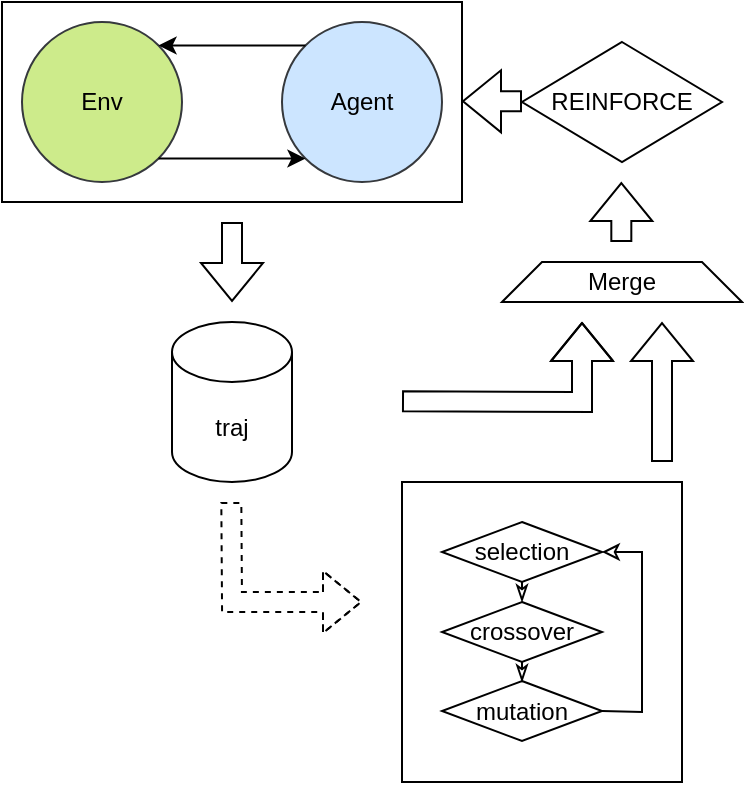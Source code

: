 <mxfile version="26.1.2">
  <diagram name="第 1 页" id="ufeBmRcnPeDDnvmJvSxq">
    <mxGraphModel dx="652" dy="391" grid="1" gridSize="10" guides="1" tooltips="1" connect="1" arrows="1" fold="1" page="1" pageScale="1" pageWidth="827" pageHeight="1169" math="0" shadow="0">
      <root>
        <mxCell id="0" />
        <mxCell id="1" parent="0" />
        <mxCell id="piFu3rO19TxPugWEwf-z-8" value="" style="rounded=0;whiteSpace=wrap;html=1;" vertex="1" parent="1">
          <mxGeometry x="60" y="230" width="230" height="100" as="geometry" />
        </mxCell>
        <mxCell id="piFu3rO19TxPugWEwf-z-3" value="Env" style="ellipse;whiteSpace=wrap;html=1;fillColor=#cdeb8b;strokeColor=#36393d;" vertex="1" parent="1">
          <mxGeometry x="70" y="240" width="80" height="80" as="geometry" />
        </mxCell>
        <mxCell id="piFu3rO19TxPugWEwf-z-4" value="Agent" style="ellipse;whiteSpace=wrap;html=1;aspect=fixed;horizontal=1;fillColor=#cce5ff;strokeColor=#36393d;" vertex="1" parent="1">
          <mxGeometry x="200" y="240" width="80" height="80" as="geometry" />
        </mxCell>
        <mxCell id="piFu3rO19TxPugWEwf-z-6" value="" style="endArrow=classic;html=1;rounded=0;exitX=0;exitY=0;exitDx=0;exitDy=0;entryX=1;entryY=0;entryDx=0;entryDy=0;" edge="1" parent="1" source="piFu3rO19TxPugWEwf-z-4" target="piFu3rO19TxPugWEwf-z-3">
          <mxGeometry width="50" height="50" relative="1" as="geometry">
            <mxPoint x="209.36" y="250.0" as="sourcePoint" />
            <mxPoint x="140.08" y="250.0" as="targetPoint" />
            <Array as="points" />
          </mxGeometry>
        </mxCell>
        <mxCell id="piFu3rO19TxPugWEwf-z-7" value="" style="endArrow=classic;html=1;rounded=0;exitX=1;exitY=1;exitDx=0;exitDy=0;entryX=0;entryY=1;entryDx=0;entryDy=0;" edge="1" parent="1" source="piFu3rO19TxPugWEwf-z-3" target="piFu3rO19TxPugWEwf-z-4">
          <mxGeometry width="50" height="50" relative="1" as="geometry">
            <mxPoint x="290" y="410" as="sourcePoint" />
            <mxPoint x="340" y="360" as="targetPoint" />
          </mxGeometry>
        </mxCell>
        <mxCell id="piFu3rO19TxPugWEwf-z-11" value="" style="shape=flexArrow;endArrow=classic;html=1;rounded=0;" edge="1" parent="1">
          <mxGeometry width="50" height="50" relative="1" as="geometry">
            <mxPoint x="175" y="340" as="sourcePoint" />
            <mxPoint x="175" y="380" as="targetPoint" />
          </mxGeometry>
        </mxCell>
        <mxCell id="piFu3rO19TxPugWEwf-z-13" value="traj" style="shape=cylinder3;whiteSpace=wrap;html=1;boundedLbl=1;backgroundOutline=1;size=15;" vertex="1" parent="1">
          <mxGeometry x="145" y="390" width="60" height="80" as="geometry" />
        </mxCell>
        <mxCell id="piFu3rO19TxPugWEwf-z-14" value="" style="shape=flexArrow;endArrow=classic;html=1;rounded=0;" edge="1" parent="1">
          <mxGeometry width="50" height="50" relative="1" as="geometry">
            <mxPoint x="260" y="429.66" as="sourcePoint" />
            <mxPoint x="350" y="390" as="targetPoint" />
            <Array as="points">
              <mxPoint x="350" y="430" />
            </Array>
          </mxGeometry>
        </mxCell>
        <mxCell id="piFu3rO19TxPugWEwf-z-15" value="" style="shape=flexArrow;endArrow=classic;html=1;rounded=0;fillColor=none;dashed=1;" edge="1" parent="1">
          <mxGeometry width="50" height="50" relative="1" as="geometry">
            <mxPoint x="174.66" y="480" as="sourcePoint" />
            <mxPoint x="240" y="530" as="targetPoint" />
            <Array as="points">
              <mxPoint x="175" y="530" />
            </Array>
          </mxGeometry>
        </mxCell>
        <mxCell id="piFu3rO19TxPugWEwf-z-16" value="" style="rounded=0;whiteSpace=wrap;html=1;" vertex="1" parent="1">
          <mxGeometry x="260" y="470" width="140" height="150" as="geometry" />
        </mxCell>
        <mxCell id="piFu3rO19TxPugWEwf-z-17" value="selection" style="rhombus;whiteSpace=wrap;html=1;" vertex="1" parent="1">
          <mxGeometry x="280" y="490" width="80" height="30" as="geometry" />
        </mxCell>
        <mxCell id="piFu3rO19TxPugWEwf-z-18" value="crossover" style="rhombus;whiteSpace=wrap;html=1;" vertex="1" parent="1">
          <mxGeometry x="280" y="530" width="80" height="30" as="geometry" />
        </mxCell>
        <mxCell id="piFu3rO19TxPugWEwf-z-20" value="mutation" style="rhombus;whiteSpace=wrap;html=1;" vertex="1" parent="1">
          <mxGeometry x="280" y="569.5" width="80" height="30" as="geometry" />
        </mxCell>
        <mxCell id="piFu3rO19TxPugWEwf-z-21" value="" style="endArrow=classicThin;html=1;rounded=0;exitX=0.5;exitY=1;exitDx=0;exitDy=0;entryX=0.5;entryY=0;entryDx=0;entryDy=0;endFill=0;strokeColor=light-dark(#000000, #b2cbff);fillColor=#0050ef;startFill=0;" edge="1" parent="1" source="piFu3rO19TxPugWEwf-z-17" target="piFu3rO19TxPugWEwf-z-18">
          <mxGeometry width="50" height="50" relative="1" as="geometry">
            <mxPoint x="300" y="550" as="sourcePoint" />
            <mxPoint x="350" y="500" as="targetPoint" />
          </mxGeometry>
        </mxCell>
        <mxCell id="piFu3rO19TxPugWEwf-z-22" value="" style="endArrow=classicThin;html=1;rounded=0;exitX=0.5;exitY=1;exitDx=0;exitDy=0;endFill=0;strokeColor=light-dark(#000000, #b2cbff);fillColor=#0050ef;startFill=0;" edge="1" parent="1" source="piFu3rO19TxPugWEwf-z-18">
          <mxGeometry width="50" height="50" relative="1" as="geometry">
            <mxPoint x="330" y="530" as="sourcePoint" />
            <mxPoint x="320" y="570" as="targetPoint" />
          </mxGeometry>
        </mxCell>
        <mxCell id="piFu3rO19TxPugWEwf-z-23" value="" style="endArrow=classic;html=1;rounded=0;exitX=1;exitY=0.5;exitDx=0;exitDy=0;entryX=1;entryY=0.5;entryDx=0;entryDy=0;strokeColor=default;endFill=0;strokeWidth=1;" edge="1" parent="1" source="piFu3rO19TxPugWEwf-z-20" target="piFu3rO19TxPugWEwf-z-17">
          <mxGeometry width="50" height="50" relative="1" as="geometry">
            <mxPoint x="300" y="550" as="sourcePoint" />
            <mxPoint x="350" y="500" as="targetPoint" />
            <Array as="points">
              <mxPoint x="380" y="585" />
              <mxPoint x="380" y="550" />
              <mxPoint x="380" y="505" />
            </Array>
          </mxGeometry>
        </mxCell>
        <mxCell id="piFu3rO19TxPugWEwf-z-24" value="" style="shape=flexArrow;endArrow=classic;html=1;rounded=0;" edge="1" parent="1">
          <mxGeometry width="50" height="50" relative="1" as="geometry">
            <mxPoint x="390" y="460.0" as="sourcePoint" />
            <mxPoint x="390" y="390" as="targetPoint" />
          </mxGeometry>
        </mxCell>
        <mxCell id="piFu3rO19TxPugWEwf-z-26" value="Merge" style="shape=trapezoid;perimeter=trapezoidPerimeter;whiteSpace=wrap;html=1;fixedSize=1;" vertex="1" parent="1">
          <mxGeometry x="310" y="360" width="120" height="20" as="geometry" />
        </mxCell>
        <mxCell id="piFu3rO19TxPugWEwf-z-29" value="" style="shape=flexArrow;endArrow=classic;html=1;rounded=0;" edge="1" parent="1">
          <mxGeometry width="50" height="50" relative="1" as="geometry">
            <mxPoint x="369.66" y="350" as="sourcePoint" />
            <mxPoint x="369.66" y="320" as="targetPoint" />
          </mxGeometry>
        </mxCell>
        <mxCell id="piFu3rO19TxPugWEwf-z-30" value="REINFORCE" style="rhombus;whiteSpace=wrap;html=1;" vertex="1" parent="1">
          <mxGeometry x="320" y="250" width="100" height="60" as="geometry" />
        </mxCell>
        <mxCell id="piFu3rO19TxPugWEwf-z-31" value="" style="shape=flexArrow;endArrow=classic;html=1;rounded=0;" edge="1" parent="1">
          <mxGeometry width="50" height="50" relative="1" as="geometry">
            <mxPoint x="320" y="279.66" as="sourcePoint" />
            <mxPoint x="290" y="279.66" as="targetPoint" />
          </mxGeometry>
        </mxCell>
      </root>
    </mxGraphModel>
  </diagram>
</mxfile>
